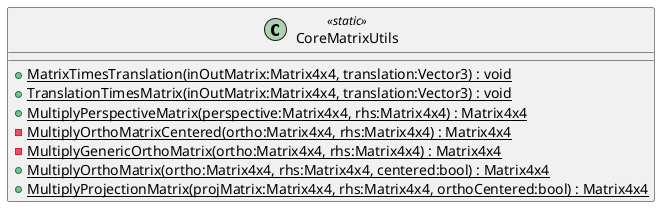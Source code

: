 @startuml
class CoreMatrixUtils <<static>> {
    + {static} MatrixTimesTranslation(inOutMatrix:Matrix4x4, translation:Vector3) : void
    + {static} TranslationTimesMatrix(inOutMatrix:Matrix4x4, translation:Vector3) : void
    + {static} MultiplyPerspectiveMatrix(perspective:Matrix4x4, rhs:Matrix4x4) : Matrix4x4
    - {static} MultiplyOrthoMatrixCentered(ortho:Matrix4x4, rhs:Matrix4x4) : Matrix4x4
    - {static} MultiplyGenericOrthoMatrix(ortho:Matrix4x4, rhs:Matrix4x4) : Matrix4x4
    + {static} MultiplyOrthoMatrix(ortho:Matrix4x4, rhs:Matrix4x4, centered:bool) : Matrix4x4
    + {static} MultiplyProjectionMatrix(projMatrix:Matrix4x4, rhs:Matrix4x4, orthoCentered:bool) : Matrix4x4
}
@enduml

